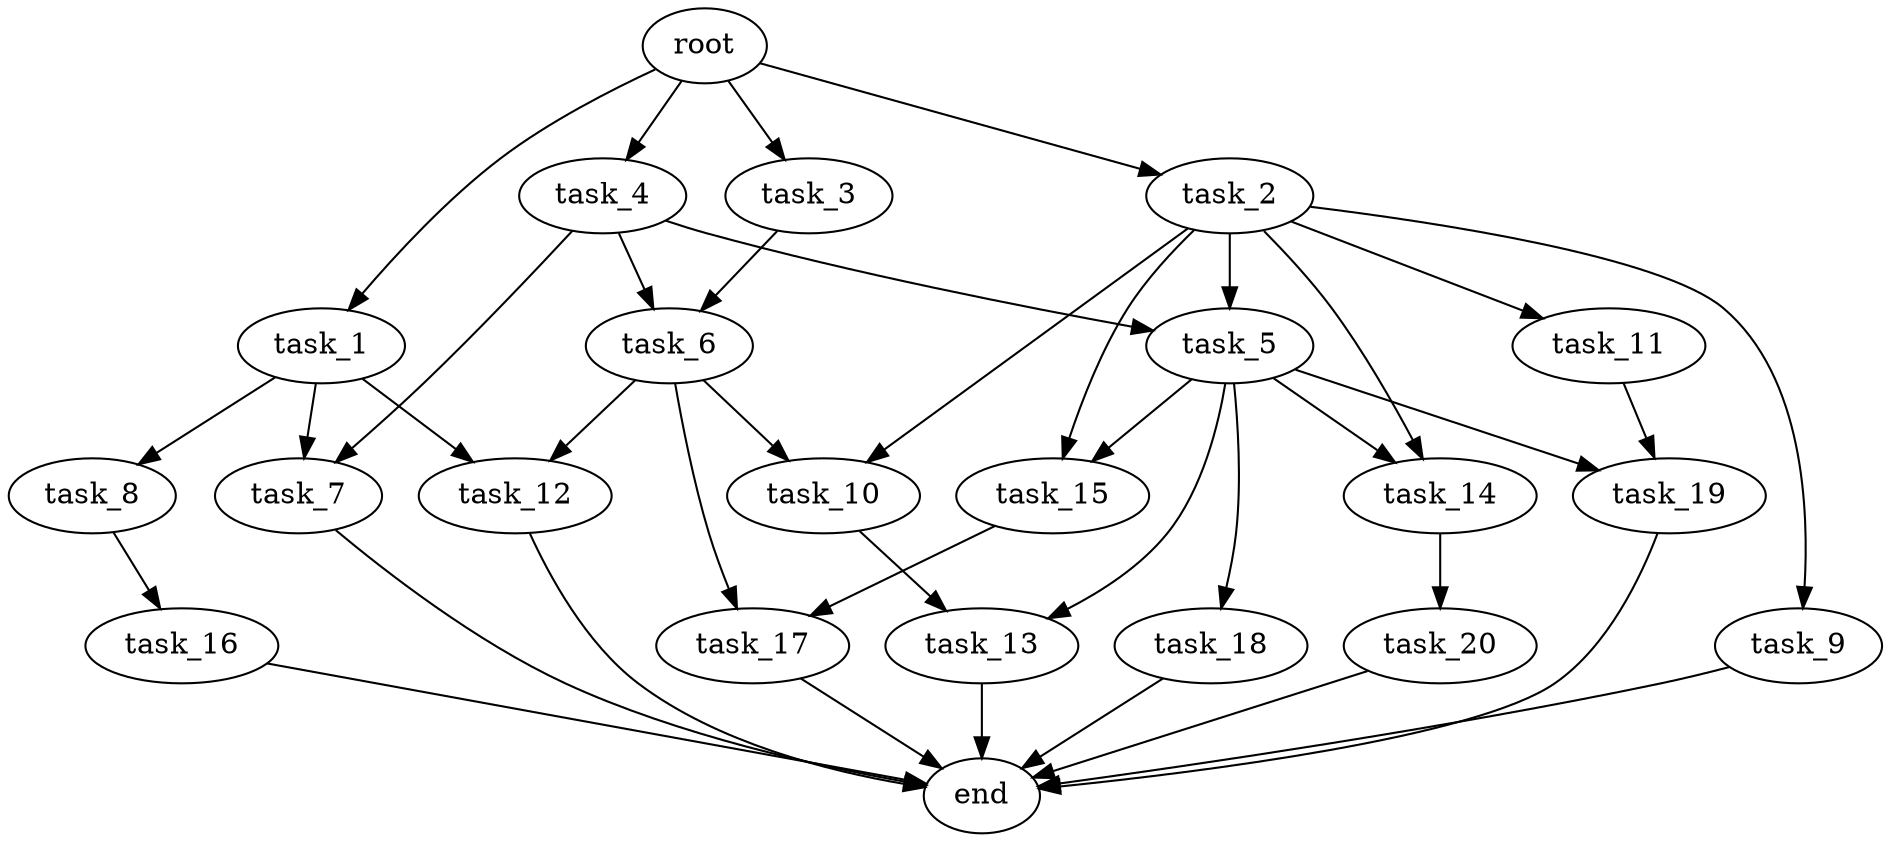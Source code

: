 digraph G {
  root [size="0.000000e+00"];
  task_1 [size="1.751716e+09"];
  task_2 [size="7.791647e+09"];
  task_3 [size="4.646764e+09"];
  task_4 [size="6.954197e+09"];
  task_5 [size="6.317727e+09"];
  task_6 [size="8.115165e+09"];
  task_7 [size="6.319423e+08"];
  task_8 [size="7.762128e+09"];
  task_9 [size="4.577338e+09"];
  task_10 [size="2.935132e+09"];
  task_11 [size="4.390190e+08"];
  task_12 [size="1.995499e+09"];
  task_13 [size="4.200175e+08"];
  task_14 [size="9.333776e+09"];
  task_15 [size="5.154321e+09"];
  task_16 [size="9.891238e+09"];
  task_17 [size="5.430764e+09"];
  task_18 [size="2.533884e+09"];
  task_19 [size="7.533156e+09"];
  task_20 [size="1.911843e+09"];
  end [size="0.000000e+00"];

  root -> task_1 [size="1.000000e-12"];
  root -> task_2 [size="1.000000e-12"];
  root -> task_3 [size="1.000000e-12"];
  root -> task_4 [size="1.000000e-12"];
  task_1 -> task_7 [size="3.159711e+07"];
  task_1 -> task_8 [size="7.762128e+08"];
  task_1 -> task_12 [size="9.977494e+07"];
  task_2 -> task_5 [size="3.158863e+08"];
  task_2 -> task_9 [size="4.577338e+08"];
  task_2 -> task_10 [size="1.467566e+08"];
  task_2 -> task_11 [size="4.390190e+07"];
  task_2 -> task_14 [size="4.666888e+08"];
  task_2 -> task_15 [size="2.577160e+08"];
  task_3 -> task_6 [size="4.057583e+08"];
  task_4 -> task_5 [size="3.158863e+08"];
  task_4 -> task_6 [size="4.057583e+08"];
  task_4 -> task_7 [size="3.159711e+07"];
  task_5 -> task_13 [size="2.100088e+07"];
  task_5 -> task_14 [size="4.666888e+08"];
  task_5 -> task_15 [size="2.577160e+08"];
  task_5 -> task_18 [size="2.533884e+08"];
  task_5 -> task_19 [size="3.766578e+08"];
  task_6 -> task_10 [size="1.467566e+08"];
  task_6 -> task_12 [size="9.977494e+07"];
  task_6 -> task_17 [size="2.715382e+08"];
  task_7 -> end [size="1.000000e-12"];
  task_8 -> task_16 [size="9.891238e+08"];
  task_9 -> end [size="1.000000e-12"];
  task_10 -> task_13 [size="2.100088e+07"];
  task_11 -> task_19 [size="3.766578e+08"];
  task_12 -> end [size="1.000000e-12"];
  task_13 -> end [size="1.000000e-12"];
  task_14 -> task_20 [size="1.911843e+08"];
  task_15 -> task_17 [size="2.715382e+08"];
  task_16 -> end [size="1.000000e-12"];
  task_17 -> end [size="1.000000e-12"];
  task_18 -> end [size="1.000000e-12"];
  task_19 -> end [size="1.000000e-12"];
  task_20 -> end [size="1.000000e-12"];
}
